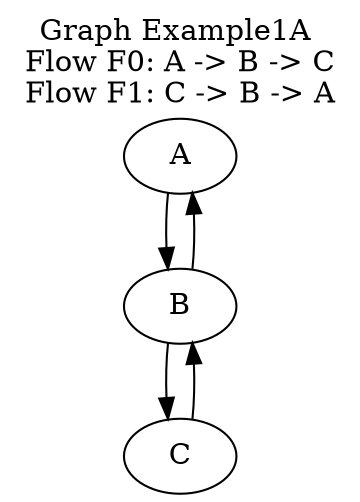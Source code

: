 // Course CS2820 Authentication Tag: nP0n3GdYUOs2pKRqyXcmkiR8PXA4cebcbaV/G6WgzOqDBxcBleE1JISR36VQCTZOOh2J0NU3BELij3rrPYAe9x2fV3R0QOVCLPYy7Vjbf3U=
strict digraph Example1A {
    A  -> B  -> C; 
    C  -> B  -> A; 
labelloc  =  "t" 
label = <Graph Example1A <br/>
Flow F0: A -&#62; B -&#62; C<br/>
Flow F1: C -&#62; B -&#62; A<br/>
>
} 
